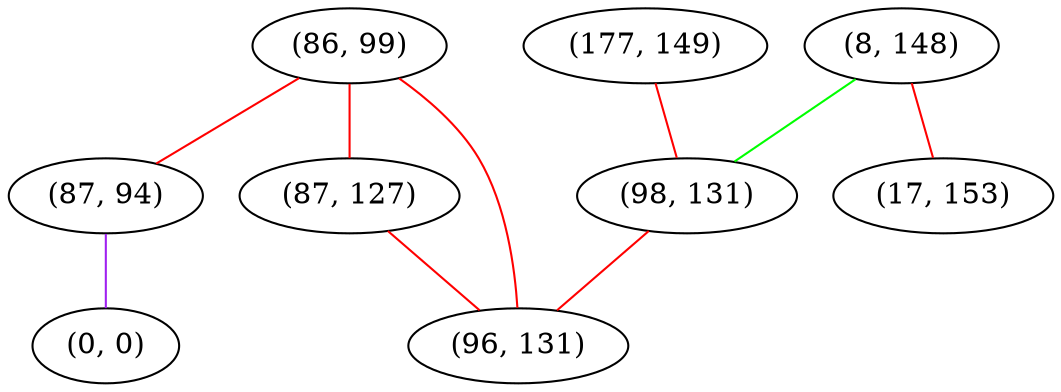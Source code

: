 graph "" {
"(86, 99)";
"(87, 94)";
"(0, 0)";
"(87, 127)";
"(8, 148)";
"(177, 149)";
"(98, 131)";
"(17, 153)";
"(96, 131)";
"(86, 99)" -- "(96, 131)"  [color=red, key=0, weight=1];
"(86, 99)" -- "(87, 127)"  [color=red, key=0, weight=1];
"(86, 99)" -- "(87, 94)"  [color=red, key=0, weight=1];
"(87, 94)" -- "(0, 0)"  [color=purple, key=0, weight=4];
"(87, 127)" -- "(96, 131)"  [color=red, key=0, weight=1];
"(8, 148)" -- "(98, 131)"  [color=green, key=0, weight=2];
"(8, 148)" -- "(17, 153)"  [color=red, key=0, weight=1];
"(177, 149)" -- "(98, 131)"  [color=red, key=0, weight=1];
"(98, 131)" -- "(96, 131)"  [color=red, key=0, weight=1];
}
